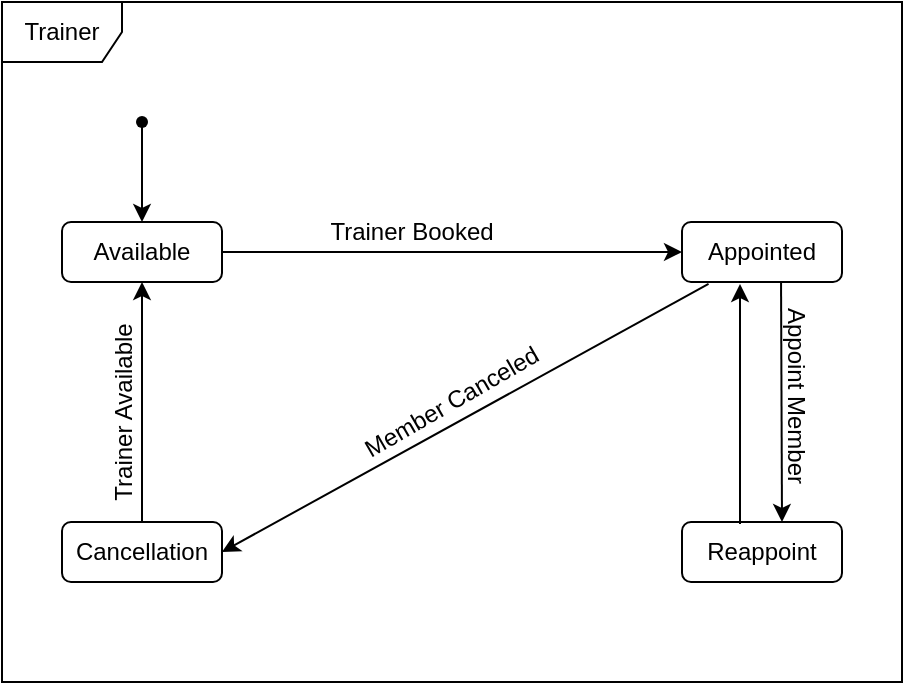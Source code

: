 <mxfile version="26.0.6">
  <diagram name="Page-1" id="jXbOr58YGKUcW440xLOA">
    <mxGraphModel dx="600" dy="318" grid="1" gridSize="10" guides="1" tooltips="1" connect="1" arrows="1" fold="1" page="1" pageScale="1" pageWidth="827" pageHeight="1169" math="0" shadow="0">
      <root>
        <mxCell id="0" />
        <mxCell id="1" parent="0" />
        <mxCell id="HAbo73T3zeJfp4IpsV-E-3" value="Trainer" style="shape=umlFrame;whiteSpace=wrap;html=1;pointerEvents=0;" parent="1" vertex="1">
          <mxGeometry x="80" y="30" width="450" height="340" as="geometry" />
        </mxCell>
        <mxCell id="HAbo73T3zeJfp4IpsV-E-7" value="" style="shape=waypoint;sketch=0;fillStyle=solid;size=6;pointerEvents=1;points=[];fillColor=none;resizable=0;rotatable=0;perimeter=centerPerimeter;snapToPoint=1;" parent="1" vertex="1">
          <mxGeometry x="140" y="80" width="20" height="20" as="geometry" />
        </mxCell>
        <mxCell id="HAbo73T3zeJfp4IpsV-E-9" value="" style="endArrow=classic;html=1;rounded=0;exitX=0.401;exitY=0.751;exitDx=0;exitDy=0;exitPerimeter=0;entryX=0.5;entryY=0;entryDx=0;entryDy=0;" parent="1" source="HAbo73T3zeJfp4IpsV-E-7" target="HAbo73T3zeJfp4IpsV-E-10" edge="1">
          <mxGeometry width="50" height="50" relative="1" as="geometry">
            <mxPoint x="180" y="170" as="sourcePoint" />
            <mxPoint x="230" y="120" as="targetPoint" />
          </mxGeometry>
        </mxCell>
        <mxCell id="HAbo73T3zeJfp4IpsV-E-10" value="Available" style="rounded=1;whiteSpace=wrap;html=1;" parent="1" vertex="1">
          <mxGeometry x="110" y="140" width="80" height="30" as="geometry" />
        </mxCell>
        <mxCell id="HAbo73T3zeJfp4IpsV-E-11" value="Appointed" style="rounded=1;whiteSpace=wrap;html=1;" parent="1" vertex="1">
          <mxGeometry x="420" y="140" width="80" height="30" as="geometry" />
        </mxCell>
        <mxCell id="HAbo73T3zeJfp4IpsV-E-13" value="" style="endArrow=classic;html=1;rounded=0;exitX=1;exitY=0.5;exitDx=0;exitDy=0;" parent="1" source="HAbo73T3zeJfp4IpsV-E-10" target="HAbo73T3zeJfp4IpsV-E-11" edge="1">
          <mxGeometry width="50" height="50" relative="1" as="geometry">
            <mxPoint x="240" y="100" as="sourcePoint" />
            <mxPoint x="240" y="150" as="targetPoint" />
          </mxGeometry>
        </mxCell>
        <mxCell id="HAbo73T3zeJfp4IpsV-E-14" value="Cancellation" style="rounded=1;whiteSpace=wrap;html=1;" parent="1" vertex="1">
          <mxGeometry x="110" y="290" width="80" height="30" as="geometry" />
        </mxCell>
        <mxCell id="HAbo73T3zeJfp4IpsV-E-15" value="" style="endArrow=classic;html=1;rounded=0;exitX=0.5;exitY=0;exitDx=0;exitDy=0;entryX=0.5;entryY=1;entryDx=0;entryDy=0;" parent="1" source="HAbo73T3zeJfp4IpsV-E-14" target="HAbo73T3zeJfp4IpsV-E-10" edge="1">
          <mxGeometry width="50" height="50" relative="1" as="geometry">
            <mxPoint x="130" y="220" as="sourcePoint" />
            <mxPoint x="360" y="220" as="targetPoint" />
          </mxGeometry>
        </mxCell>
        <mxCell id="HAbo73T3zeJfp4IpsV-E-16" value="" style="endArrow=classic;html=1;rounded=0;exitX=0.166;exitY=1.03;exitDx=0;exitDy=0;entryX=1;entryY=0.5;entryDx=0;entryDy=0;exitPerimeter=0;" parent="1" source="HAbo73T3zeJfp4IpsV-E-11" target="HAbo73T3zeJfp4IpsV-E-14" edge="1">
          <mxGeometry width="50" height="50" relative="1" as="geometry">
            <mxPoint x="250" y="340" as="sourcePoint" />
            <mxPoint x="250" y="220" as="targetPoint" />
          </mxGeometry>
        </mxCell>
        <mxCell id="HAbo73T3zeJfp4IpsV-E-17" value="Trainer Booked" style="text;html=1;align=center;verticalAlign=middle;whiteSpace=wrap;rounded=0;" parent="1" vertex="1">
          <mxGeometry x="220" y="130" width="130" height="30" as="geometry" />
        </mxCell>
        <mxCell id="HAbo73T3zeJfp4IpsV-E-19" value="Member Canceled" style="text;html=1;align=center;verticalAlign=middle;whiteSpace=wrap;rounded=0;rotation=-30;" parent="1" vertex="1">
          <mxGeometry x="240" y="215" width="130" height="30" as="geometry" />
        </mxCell>
        <mxCell id="HAbo73T3zeJfp4IpsV-E-21" value="Trainer Available" style="text;html=1;align=center;verticalAlign=middle;whiteSpace=wrap;rounded=0;rotation=-90;" parent="1" vertex="1">
          <mxGeometry x="76" y="220" width="130" height="30" as="geometry" />
        </mxCell>
        <mxCell id="HAbo73T3zeJfp4IpsV-E-22" value="Reappoint" style="rounded=1;whiteSpace=wrap;html=1;" parent="1" vertex="1">
          <mxGeometry x="420" y="290" width="80" height="30" as="geometry" />
        </mxCell>
        <mxCell id="jBPyQbyYroXNKY1LcK1L-1" value="" style="endArrow=classic;html=1;rounded=0;exitX=0.619;exitY=1.008;exitDx=0;exitDy=0;exitPerimeter=0;" edge="1" parent="1" source="HAbo73T3zeJfp4IpsV-E-11">
          <mxGeometry width="50" height="50" relative="1" as="geometry">
            <mxPoint x="474.16" y="169.49" as="sourcePoint" />
            <mxPoint x="470" y="290" as="targetPoint" />
          </mxGeometry>
        </mxCell>
        <mxCell id="jBPyQbyYroXNKY1LcK1L-2" value="" style="endArrow=classic;html=1;rounded=0;exitX=0.25;exitY=0;exitDx=0;exitDy=0;entryX=0.25;entryY=1;entryDx=0;entryDy=0;" edge="1" parent="1">
          <mxGeometry width="50" height="50" relative="1" as="geometry">
            <mxPoint x="449" y="291" as="sourcePoint" />
            <mxPoint x="449" y="171" as="targetPoint" />
          </mxGeometry>
        </mxCell>
        <mxCell id="jBPyQbyYroXNKY1LcK1L-3" value="Appoint Member" style="text;html=1;align=center;verticalAlign=middle;whiteSpace=wrap;rounded=0;rotation=90;" vertex="1" parent="1">
          <mxGeometry x="427" y="212" width="100" height="30" as="geometry" />
        </mxCell>
      </root>
    </mxGraphModel>
  </diagram>
</mxfile>
